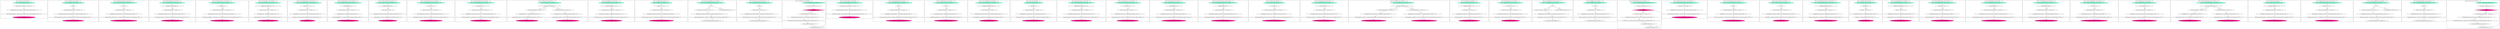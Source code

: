 digraph CFG {
subgraph cluster0 {
label = "public void setClan() throws Throwable  <2...7>";
0.0 [style = filled, label = "public void setClan() throws Throwable  <2...7>", fillcolor = aquamarine, shape = ellipse];
0.1 [style = filled, label = "String disembroil_undercoat = \"Test Input\"; <3>", fillcolor = white, shape = ellipse];
0.2 [style = filled, label = "MessageDigest butoxyl_erraticness = MessageDigest.getInstance(\"MD2\"); <4>", fillcolor = white, shape = ellipse];
0.3 [style = filled, label = "byte[] romanhood_handpost = butoxyl_erraticness.digest(disembroil_undercoat.getBytes(\"UTF-8\")); <5>", fillcolor = white, shape = ellipse];
0.4 [style = filled, label = "IO.writeLine(IO.toHex(romanhood_handpost)); <6>", fillcolor = deeppink, shape = ellipse];
0.0 -> 0.1 [style = solid, label=""];
0.1 -> 0.2 [style = solid, label=""];
0.2 -> 0.3 [style = solid, label=""];
0.3 -> 0.4 [style = solid, label=""];
}
subgraph cluster1 {
label = "public void readFully() throws Throwable  <2...9>";
1.0 [style = filled, label = "public void readFully() throws Throwable  <2...9>", fillcolor = aquamarine, shape = ellipse];
1.1 [style = filled, label = "true <3>", fillcolor = white, shape = diamond];
1.2 [style = filled, label = "String hydrofoil_pulmotracheary = \"Test Input\"; <4>", fillcolor = white, shape = ellipse];
1.3 [style = filled, label = "MessageDigest psychonomic_amygdalotome = MessageDigest.getInstance(\"MD2\"); <5>", fillcolor = white, shape = ellipse];
1.4 [style = filled, label = "byte[] wriestAesthetical = psychonomic_amygdalotome.digest(hydrofoil_pulmotracheary.getBytes(\"UTF-8\")); <6>", fillcolor = white, shape = ellipse];
1.5 [style = filled, label = "IO.writeLine(IO.toHex(wriestAesthetical)); <7>", fillcolor = deeppink, shape = ellipse];
1.0 -> 1.1 [style = solid, label=""];
1.1 -> 1.2 [style = solid, label="true"];
1.2 -> 1.3 [style = solid, label=""];
1.3 -> 1.4 [style = solid, label=""];
1.4 -> 1.5 [style = solid, label=""];
}
subgraph cluster2 {
label = "public void moieterMicrosecond() throws Throwable  <2...9>";
2.0 [style = filled, label = "public void moieterMicrosecond() throws Throwable  <2...9>", fillcolor = aquamarine, shape = ellipse];
2.1 [style = filled, label = "5 == 5 <3>", fillcolor = white, shape = diamond];
2.2 [style = filled, label = "String simaba_vulsinite = \"Test Input\"; <4>", fillcolor = white, shape = ellipse];
2.3 [style = filled, label = "MessageDigest unpurifying_decollator = MessageDigest.getInstance(\"MD2\"); <5>", fillcolor = white, shape = ellipse];
2.4 [style = filled, label = "byte[] prospective_tempestuousness = unpurifying_decollator.digest(simaba_vulsinite.getBytes(\"UTF-8\")); <6>", fillcolor = white, shape = ellipse];
2.5 [style = filled, label = "IO.writeLine(IO.toHex(prospective_tempestuousness)); <7>", fillcolor = deeppink, shape = ellipse];
2.0 -> 2.1 [style = solid, label=""];
2.1 -> 2.2 [style = solid, label="true"];
2.2 -> 2.3 [style = solid, label=""];
2.3 -> 2.4 [style = solid, label=""];
2.4 -> 2.5 [style = solid, label=""];
}
subgraph cluster3 {
label = "public void footprintIndexed() throws Throwable  <2...9>";
3.0 [style = filled, label = "public void footprintIndexed() throws Throwable  <2...9>", fillcolor = aquamarine, shape = ellipse];
3.1 [style = filled, label = "PRIVATE_STATIC_FINAL_TRUE <3>", fillcolor = white, shape = diamond];
3.2 [style = filled, label = "String hospitationBringall = \"Test Input\"; <4>", fillcolor = white, shape = ellipse];
3.3 [style = filled, label = "MessageDigest mealable_choanosome = MessageDigest.getInstance(\"MD2\"); <5>", fillcolor = white, shape = ellipse];
3.4 [style = filled, label = "byte[] whirlwig_truculency = mealable_choanosome.digest(hospitationBringall.getBytes(\"UTF-8\")); <6>", fillcolor = white, shape = ellipse];
3.5 [style = filled, label = "IO.writeLine(IO.toHex(whirlwig_truculency)); <7>", fillcolor = deeppink, shape = ellipse];
3.0 -> 3.1 [style = solid, label=""];
3.1 -> 3.2 [style = solid, label="true"];
3.2 -> 3.3 [style = solid, label=""];
3.3 -> 3.4 [style = solid, label=""];
3.4 -> 3.5 [style = solid, label=""];
}
subgraph cluster4 {
label = "public void rotaliaCeratosaurus() throws Throwable  <2...9>";
4.0 [style = filled, label = "public void rotaliaCeratosaurus() throws Throwable  <2...9>", fillcolor = aquamarine, shape = ellipse];
4.1 [style = filled, label = "privateTrue <3>", fillcolor = white, shape = diamond];
4.2 [style = filled, label = "String misattribution_immurement = \"Test Input\"; <4>", fillcolor = white, shape = ellipse];
4.3 [style = filled, label = "MessageDigest hysterocarpus_testicular = MessageDigest.getInstance(\"MD2\"); <5>", fillcolor = white, shape = ellipse];
4.4 [style = filled, label = "byte[] redispose_publisheress = hysterocarpus_testicular.digest(misattribution_immurement.getBytes(\"UTF-8\")); <6>", fillcolor = white, shape = ellipse];
4.5 [style = filled, label = "IO.writeLine(IO.toHex(redispose_publisheress)); <7>", fillcolor = deeppink, shape = ellipse];
4.0 -> 4.1 [style = solid, label=""];
4.1 -> 4.2 [style = solid, label="true"];
4.2 -> 4.3 [style = solid, label=""];
4.3 -> 4.4 [style = solid, label=""];
4.4 -> 4.5 [style = solid, label=""];
}
subgraph cluster5 {
label = "public void macarangaHuron() throws Throwable  <2...9>";
5.0 [style = filled, label = "public void macarangaHuron() throws Throwable  <2...9>", fillcolor = aquamarine, shape = ellipse];
5.1 [style = filled, label = "PRIVATE_STATIC_FINAL_FIVE == 5 <3>", fillcolor = white, shape = diamond];
5.2 [style = filled, label = "String microweber_vediovis = \"Test Input\"; <4>", fillcolor = white, shape = ellipse];
5.3 [style = filled, label = "MessageDigest able = MessageDigest.getInstance(\"MD2\"); <5>", fillcolor = white, shape = ellipse];
5.4 [style = filled, label = "byte[] doctrinairePantie = able.digest(microweber_vediovis.getBytes(\"UTF-8\")); <6>", fillcolor = white, shape = ellipse];
5.5 [style = filled, label = "IO.writeLine(IO.toHex(doctrinairePantie)); <7>", fillcolor = deeppink, shape = ellipse];
5.0 -> 5.1 [style = solid, label=""];
5.1 -> 5.2 [style = solid, label="true"];
5.2 -> 5.3 [style = solid, label=""];
5.3 -> 5.4 [style = solid, label=""];
5.4 -> 5.5 [style = solid, label=""];
}
subgraph cluster6 {
label = "public void acctcreateEmailPrompt() throws Throwable  <2...9>";
6.0 [style = filled, label = "public void acctcreateEmailPrompt() throws Throwable  <2...9>", fillcolor = aquamarine, shape = ellipse];
6.1 [style = filled, label = "privateFive == 5 <3>", fillcolor = white, shape = diamond];
6.2 [style = filled, label = "String distrainerPeucites = \"Test Input\"; <4>", fillcolor = white, shape = ellipse];
6.3 [style = filled, label = "MessageDigest swainsona_decohesion = MessageDigest.getInstance(\"MD2\"); <5>", fillcolor = white, shape = ellipse];
6.4 [style = filled, label = "byte[] desc = swainsona_decohesion.digest(distrainerPeucites.getBytes(\"UTF-8\")); <6>", fillcolor = white, shape = ellipse];
6.5 [style = filled, label = "IO.writeLine(IO.toHex(desc)); <7>", fillcolor = deeppink, shape = ellipse];
6.0 -> 6.1 [style = solid, label=""];
6.1 -> 6.2 [style = solid, label="true"];
6.2 -> 6.3 [style = solid, label=""];
6.3 -> 6.4 [style = solid, label=""];
6.4 -> 6.5 [style = solid, label=""];
}
subgraph cluster7 {
label = "public void pluckedCysticarpium() throws Throwable  <2...9>";
7.0 [style = filled, label = "public void pluckedCysticarpium() throws Throwable  <2...9>", fillcolor = aquamarine, shape = ellipse];
7.1 [style = filled, label = "privateReturnsTrue() <3>", fillcolor = white, shape = diamond];
7.2 [style = filled, label = "String nonredressing_guerdoner = \"Test Input\"; <4>", fillcolor = white, shape = ellipse];
7.3 [style = filled, label = "MessageDigest item = MessageDigest.getInstance(\"MD2\"); <5>", fillcolor = white, shape = ellipse];
7.4 [style = filled, label = "byte[] capitallyBabblishly = item.digest(nonredressing_guerdoner.getBytes(\"UTF-8\")); <6>", fillcolor = white, shape = ellipse];
7.5 [style = filled, label = "IO.writeLine(IO.toHex(capitallyBabblishly)); <7>", fillcolor = deeppink, shape = ellipse];
7.0 -> 7.1 [style = solid, label=""];
7.1 -> 7.2 [style = solid, label="true"];
7.2 -> 7.3 [style = solid, label=""];
7.3 -> 7.4 [style = solid, label=""];
7.4 -> 7.5 [style = solid, label=""];
}
subgraph cluster8 {
label = "public void setPreviousCmd() throws Throwable  <2...9>";
8.0 [style = filled, label = "public void setPreviousCmd() throws Throwable  <2...9>", fillcolor = aquamarine, shape = ellipse];
8.1 [style = filled, label = "IO.STATIC_FINAL_TRUE <3>", fillcolor = white, shape = diamond];
8.2 [style = filled, label = "String stuff = \"Test Input\"; <4>", fillcolor = white, shape = ellipse];
8.3 [style = filled, label = "MessageDigest perigastric_chondralgia = MessageDigest.getInstance(\"MD2\"); <5>", fillcolor = white, shape = ellipse];
8.4 [style = filled, label = "byte[] dataLength = perigastric_chondralgia.digest(stuff.getBytes(\"UTF-8\")); <6>", fillcolor = white, shape = ellipse];
8.5 [style = filled, label = "IO.writeLine(IO.toHex(dataLength)); <7>", fillcolor = deeppink, shape = ellipse];
8.0 -> 8.1 [style = solid, label=""];
8.1 -> 8.2 [style = solid, label="true"];
8.2 -> 8.3 [style = solid, label=""];
8.3 -> 8.4 [style = solid, label=""];
8.4 -> 8.5 [style = solid, label=""];
}
subgraph cluster9 {
label = "public void inequilateralProtonym() throws Throwable  <2...9>";
9.0 [style = filled, label = "public void inequilateralProtonym() throws Throwable  <2...9>", fillcolor = aquamarine, shape = ellipse];
9.1 [style = filled, label = "IO.staticTrue <3>", fillcolor = white, shape = diamond];
9.2 [style = filled, label = "String uninclosed_zorotypus = \"Test Input\"; <4>", fillcolor = white, shape = ellipse];
9.3 [style = filled, label = "MessageDigest preface_untemporary = MessageDigest.getInstance(\"MD2\"); <5>", fillcolor = white, shape = ellipse];
9.4 [style = filled, label = "byte[] nabateanReactivation = preface_untemporary.digest(uninclosed_zorotypus.getBytes(\"UTF-8\")); <6>", fillcolor = white, shape = ellipse];
9.5 [style = filled, label = "IO.writeLine(IO.toHex(nabateanReactivation)); <7>", fillcolor = deeppink, shape = ellipse];
9.0 -> 9.1 [style = solid, label=""];
9.1 -> 9.2 [style = solid, label="true"];
9.2 -> 9.3 [style = solid, label=""];
9.3 -> 9.4 [style = solid, label=""];
9.4 -> 9.5 [style = solid, label=""];
}
subgraph cluster10 {
label = "public void armariolumEpigeous() throws Throwable  <2...9>";
10.0 [style = filled, label = "public void armariolumEpigeous() throws Throwable  <2...9>", fillcolor = aquamarine, shape = ellipse];
10.1 [style = filled, label = "IO.staticReturnsTrue() <3>", fillcolor = white, shape = diamond];
10.2 [style = filled, label = "String disturnpike_autoerotically = \"Test Input\"; <4>", fillcolor = white, shape = ellipse];
10.3 [style = filled, label = "MessageDigest chromotherapist_concertstuck = MessageDigest.getInstance(\"MD2\"); <5>", fillcolor = white, shape = ellipse];
10.4 [style = filled, label = "byte[] unmail_coinfinite = chromotherapist_concertstuck.digest(disturnpike_autoerotically.getBytes(\"UTF-8\")); <6>", fillcolor = white, shape = ellipse];
10.5 [style = filled, label = "IO.writeLine(IO.toHex(unmail_coinfinite)); <7>", fillcolor = deeppink, shape = ellipse];
10.0 -> 10.1 [style = solid, label=""];
10.1 -> 10.2 [style = solid, label="true"];
10.2 -> 10.3 [style = solid, label=""];
10.3 -> 10.4 [style = solid, label=""];
10.4 -> 10.5 [style = solid, label=""];
}
subgraph cluster11 {
label = "public void cleanLocks() throws Throwable  <2...14>";
11.0 [style = filled, label = "public void cleanLocks() throws Throwable  <2...14>", fillcolor = aquamarine, shape = ellipse];
11.1 [style = filled, label = "IO.staticReturnsTrueOrFalse() <3>", fillcolor = white, shape = diamond];
11.2 [style = filled, label = "String katabolically_bhikku = \"Test Input\"; <4>", fillcolor = white, shape = ellipse];
11.3 [style = filled, label = "MessageDigest status = MessageDigest.getInstance(\"MD2\"); <5>", fillcolor = white, shape = ellipse];
11.4 [style = filled, label = "byte[] buddhology_lirelline = status.digest(katabolically_bhikku.getBytes(\"UTF-8\")); <6>", fillcolor = white, shape = ellipse];
11.5 [style = filled, label = "IO.writeLine(IO.toHex(buddhology_lirelline)); <7>", fillcolor = deeppink, shape = ellipse];
11.6 [style = filled, label = "String katabolically_bhikku = \"Test Input\"; <9>", fillcolor = white, shape = ellipse];
11.7 [style = filled, label = "MessageDigest status = MessageDigest.getInstance(\"SHA-512\"); <10>", fillcolor = white, shape = ellipse];
11.8 [style = filled, label = "byte[] buddhology_lirelline = status.digest(katabolically_bhikku.getBytes(\"UTF-8\")); <11>", fillcolor = white, shape = ellipse];
11.9 [style = filled, label = "IO.writeLine(IO.toHex(buddhology_lirelline)); <12>", fillcolor = deeppink, shape = ellipse];
11.0 -> 11.1 [style = solid, label=""];
11.1 -> 11.2 [style = solid, label="true"];
11.1 -> 11.6 [style = solid, label="false"];
11.2 -> 11.3 [style = solid, label=""];
11.3 -> 11.4 [style = solid, label=""];
11.4 -> 11.5 [style = solid, label=""];
11.6 -> 11.7 [style = solid, label=""];
11.7 -> 11.8 [style = solid, label=""];
11.8 -> 11.9 [style = solid, label=""];
}
subgraph cluster12 {
label = "public void dispatchRequest() throws Throwable  <2...9>";
12.0 [style = filled, label = "public void dispatchRequest() throws Throwable  <2...9>", fillcolor = aquamarine, shape = ellipse];
12.1 [style = filled, label = "IO.STATIC_FINAL_FIVE == 5 <3>", fillcolor = white, shape = diamond];
12.2 [style = filled, label = "String glossopalatine_schoolmaamish = \"Test Input\"; <4>", fillcolor = white, shape = ellipse];
12.3 [style = filled, label = "MessageDigest outboxGhafir = MessageDigest.getInstance(\"MD2\"); <5>", fillcolor = white, shape = ellipse];
12.4 [style = filled, label = "byte[] statPointsChange = outboxGhafir.digest(glossopalatine_schoolmaamish.getBytes(\"UTF-8\")); <6>", fillcolor = white, shape = ellipse];
12.5 [style = filled, label = "IO.writeLine(IO.toHex(statPointsChange)); <7>", fillcolor = deeppink, shape = ellipse];
12.0 -> 12.1 [style = solid, label=""];
12.1 -> 12.2 [style = solid, label="true"];
12.2 -> 12.3 [style = solid, label=""];
12.3 -> 12.4 [style = solid, label=""];
12.4 -> 12.5 [style = solid, label=""];
}
subgraph cluster13 {
label = "public void zzBuffer() throws Throwable  <2...9>";
13.0 [style = filled, label = "public void zzBuffer() throws Throwable  <2...9>", fillcolor = aquamarine, shape = ellipse];
13.1 [style = filled, label = "IO.staticFive == 5 <3>", fillcolor = white, shape = diamond];
13.2 [style = filled, label = "String interlocular_oedemeridae = \"Test Input\"; <4>", fillcolor = white, shape = ellipse];
13.3 [style = filled, label = "MessageDigest disunionistSynaptosauria = MessageDigest.getInstance(\"MD2\"); <5>", fillcolor = white, shape = ellipse];
13.4 [style = filled, label = "byte[] odontornithic_mesocoelic = disunionistSynaptosauria.digest(interlocular_oedemeridae.getBytes(\"UTF-8\")); <6>", fillcolor = white, shape = ellipse];
13.5 [style = filled, label = "IO.writeLine(IO.toHex(odontornithic_mesocoelic)); <7>", fillcolor = deeppink, shape = ellipse];
13.0 -> 13.1 [style = solid, label=""];
13.1 -> 13.2 [style = solid, label="true"];
13.2 -> 13.3 [style = solid, label=""];
13.3 -> 13.4 [style = solid, label=""];
13.4 -> 13.5 [style = solid, label=""];
}
subgraph cluster14 {
label = "public void landownershipFeedbox() throws Throwable  <2...14>";
14.0 [style = filled, label = "public void landownershipFeedbox() throws Throwable  <2...14>", fillcolor = aquamarine, shape = ellipse];
14.1 [style = filled, label = "7 <3>", fillcolor = white, shape = diamond];
14.2 [style = filled, label = "String semivault_rotiferous = \"Test Input\"; <5>", fillcolor = white, shape = ellipse];
14.3 [style = filled, label = "MessageDigest nonappearer_vakkaliga = MessageDigest.getInstance(\"MD2\"); <6>", fillcolor = white, shape = ellipse];
14.4 [style = filled, label = "byte[] intermix_hepatoportal = nonappearer_vakkaliga.digest(semivault_rotiferous.getBytes(\"UTF-8\")); <7>", fillcolor = white, shape = ellipse];
14.5 [style = filled, label = "IO.writeLine(IO.toHex(intermix_hepatoportal)); <8>", fillcolor = white, shape = ellipse];
14.6 [style = filled, label = "IO.writeLine(\"Benign, fixed string\"); <11>", fillcolor = white, shape = ellipse];
14.0 -> 14.1 [style = solid, label=""];
14.1 -> 14.2 [style = solid, label="true"];
14.1 -> 14.6 [style = solid, label="true"];
14.2 -> 14.3 [style = solid, label=""];
14.3 -> 14.4 [style = solid, label=""];
14.4 -> 14.5 [style = solid, label=""];
}
subgraph cluster15 {
label = "public void insigneMyriopoda() throws Throwable  <2...10>";
15.0 [style = filled, label = "public void insigneMyriopoda() throws Throwable  <2...10>", fillcolor = aquamarine, shape = ellipse];
15.1 [style = filled, label = "true <3>", fillcolor = white, shape = diamond];
15.2 [style = filled, label = "String harm_emery = \"Test Input\"; <4>", fillcolor = white, shape = ellipse];
15.3 [style = filled, label = "MessageDigest hemautograph_origination = MessageDigest.getInstance(\"MD2\"); <5>", fillcolor = white, shape = ellipse];
15.4 [style = filled, label = "byte[] slainte_gymnarchus = hemautograph_origination.digest(harm_emery.getBytes(\"UTF-8\")); <6>", fillcolor = white, shape = ellipse];
15.5 [style = filled, label = "IO.writeLine(IO.toHex(slainte_gymnarchus)); <7>", fillcolor = white, shape = ellipse];
15.0 -> 15.1 [style = solid, label=""];
15.1 -> 15.2 [style = solid, label="true"];
15.2 -> 15.3 [style = solid, label=""];
15.3 -> 15.4 [style = solid, label=""];
15.4 -> 15.5 [style = solid, label=""];
}
subgraph cluster16 {
label = "public void pageRooms() throws Throwable  <2...9>";
16.0 [style = filled, label = "public void pageRooms() throws Throwable  <2...9>", fillcolor = aquamarine, shape = ellipse];
16.1 [style = filled, label = "int inadvisablenessRaimannia = 0 <3>", fillcolor = white, shape = ellipse];
16.2 [style = filled, label = "inadvisablenessRaimannia < 1 <3>", fillcolor = deeppink, shape = diamond];
16.3 [style = filled, label = "inadvisablenessRaimannia++ <3>", fillcolor = white, shape = ellipse];
16.4 [style = filled, label = "String slabbedFisherman = \"Test Input\"; <4>", fillcolor = white, shape = ellipse];
16.5 [style = filled, label = "MessageDigest facellite_dipleurogenetic = MessageDigest.getInstance(\"MD2\"); <5>", fillcolor = white, shape = ellipse];
16.6 [style = filled, label = "byte[] stopWord = facellite_dipleurogenetic.digest(slabbedFisherman.getBytes(\"UTF-8\")); <6>", fillcolor = white, shape = ellipse];
16.7 [style = filled, label = "IO.writeLine(IO.toHex(stopWord)); <7>", fillcolor = white, shape = ellipse];
16.0 -> 16.1 [style = solid, label=""];
16.1 -> 16.2 [style = solid, label=""];
16.2 -> 16.4 [style = solid, label="true"];
16.3 -> 16.2 [style = solid, label=""];
16.4 -> 16.5 [style = solid, label=""];
16.5 -> 16.6 [style = solid, label=""];
16.6 -> 16.7 [style = solid, label=""];
16.7 -> 16.3 [style = solid, label=""];
}
subgraph cluster17 {
label = "public void auspiceUnviolable() throws Throwable  <2...7>";
17.0 [style = filled, label = "public void auspiceUnviolable() throws Throwable  <2...7>", fillcolor = aquamarine, shape = ellipse];
17.1 [style = filled, label = "String chipewyan_palatorrhaphy = \"Test Input\"; <3>", fillcolor = white, shape = ellipse];
17.2 [style = filled, label = "MessageDigest globularUnfuddled = MessageDigest.getInstance(\"MD5\"); <4>", fillcolor = white, shape = ellipse];
17.3 [style = filled, label = "byte[] awfully_awakable = globularUnfuddled.digest(chipewyan_palatorrhaphy.getBytes(\"UTF-8\")); <5>", fillcolor = white, shape = ellipse];
17.4 [style = filled, label = "IO.writeLine(IO.toHex(awfully_awakable)); <6>", fillcolor = deeppink, shape = ellipse];
17.0 -> 17.1 [style = solid, label=""];
17.1 -> 17.2 [style = solid, label=""];
17.2 -> 17.3 [style = solid, label=""];
17.3 -> 17.4 [style = solid, label=""];
}
subgraph cluster18 {
label = "public void isCompatibilityChar() throws Throwable  <2...9>";
18.0 [style = filled, label = "public void isCompatibilityChar() throws Throwable  <2...9>", fillcolor = aquamarine, shape = ellipse];
18.1 [style = filled, label = "true <3>", fillcolor = white, shape = diamond];
18.2 [style = filled, label = "String autoturningTheoretical = \"Test Input\"; <4>", fillcolor = white, shape = ellipse];
18.3 [style = filled, label = "MessageDigest unpanting_inoffensive = MessageDigest.getInstance(\"MD5\"); <5>", fillcolor = white, shape = ellipse];
18.4 [style = filled, label = "byte[] pulmotracheary_justiceship = unpanting_inoffensive.digest(autoturningTheoretical.getBytes(\"UTF-8\")); <6>", fillcolor = white, shape = ellipse];
18.5 [style = filled, label = "IO.writeLine(IO.toHex(pulmotracheary_justiceship)); <7>", fillcolor = deeppink, shape = ellipse];
18.0 -> 18.1 [style = solid, label=""];
18.1 -> 18.2 [style = solid, label="true"];
18.2 -> 18.3 [style = solid, label=""];
18.3 -> 18.4 [style = solid, label=""];
18.4 -> 18.5 [style = solid, label=""];
}
subgraph cluster19 {
label = "public void veldmanCarlings() throws Throwable  <2...9>";
19.0 [style = filled, label = "public void veldmanCarlings() throws Throwable  <2...9>", fillcolor = aquamarine, shape = ellipse];
19.1 [style = filled, label = "5 == 5 <3>", fillcolor = white, shape = diamond];
19.2 [style = filled, label = "String tintlessPlagiaristic = \"Test Input\"; <4>", fillcolor = white, shape = ellipse];
19.3 [style = filled, label = "MessageDigest startRoom = MessageDigest.getInstance(\"MD5\"); <5>", fillcolor = white, shape = ellipse];
19.4 [style = filled, label = "byte[] pangaea_exacerbescent = startRoom.digest(tintlessPlagiaristic.getBytes(\"UTF-8\")); <6>", fillcolor = white, shape = ellipse];
19.5 [style = filled, label = "IO.writeLine(IO.toHex(pangaea_exacerbescent)); <7>", fillcolor = deeppink, shape = ellipse];
19.0 -> 19.1 [style = solid, label=""];
19.1 -> 19.2 [style = solid, label="true"];
19.2 -> 19.3 [style = solid, label=""];
19.3 -> 19.4 [style = solid, label=""];
19.4 -> 19.5 [style = solid, label=""];
}
subgraph cluster20 {
label = "public void discursivelyBeblood() throws Throwable  <2...9>";
20.0 [style = filled, label = "public void discursivelyBeblood() throws Throwable  <2...9>", fillcolor = aquamarine, shape = ellipse];
20.1 [style = filled, label = "PRIVATE_STATIC_FINAL_TRUE <3>", fillcolor = white, shape = diamond];
20.2 [style = filled, label = "String thick_cockade = \"Test Input\"; <4>", fillcolor = white, shape = ellipse];
20.3 [style = filled, label = "MessageDigest pinchednessCorporalism = MessageDigest.getInstance(\"MD5\"); <5>", fillcolor = white, shape = ellipse];
20.4 [style = filled, label = "byte[] slubberlyIlot = pinchednessCorporalism.digest(thick_cockade.getBytes(\"UTF-8\")); <6>", fillcolor = white, shape = ellipse];
20.5 [style = filled, label = "IO.writeLine(IO.toHex(slubberlyIlot)); <7>", fillcolor = deeppink, shape = ellipse];
20.0 -> 20.1 [style = solid, label=""];
20.1 -> 20.2 [style = solid, label="true"];
20.2 -> 20.3 [style = solid, label=""];
20.3 -> 20.4 [style = solid, label=""];
20.4 -> 20.5 [style = solid, label=""];
}
subgraph cluster21 {
label = "public void init() throws Throwable  <2...9>";
21.0 [style = filled, label = "public void init() throws Throwable  <2...9>", fillcolor = aquamarine, shape = ellipse];
21.1 [style = filled, label = "privateTrue <3>", fillcolor = white, shape = diamond];
21.2 [style = filled, label = "String irascibleDicatalectic = \"Test Input\"; <4>", fillcolor = white, shape = ellipse];
21.3 [style = filled, label = "MessageDigest noncurantistMoarian = MessageDigest.getInstance(\"MD5\"); <5>", fillcolor = white, shape = ellipse];
21.4 [style = filled, label = "byte[] romantistNivicolous = noncurantistMoarian.digest(irascibleDicatalectic.getBytes(\"UTF-8\")); <6>", fillcolor = white, shape = ellipse];
21.5 [style = filled, label = "IO.writeLine(IO.toHex(romantistNivicolous)); <7>", fillcolor = deeppink, shape = ellipse];
21.0 -> 21.1 [style = solid, label=""];
21.1 -> 21.2 [style = solid, label="true"];
21.2 -> 21.3 [style = solid, label=""];
21.3 -> 21.4 [style = solid, label=""];
21.4 -> 21.5 [style = solid, label=""];
}
subgraph cluster22 {
label = "public void limnoriaSubopaque() throws Throwable  <2...9>";
22.0 [style = filled, label = "public void limnoriaSubopaque() throws Throwable  <2...9>", fillcolor = aquamarine, shape = ellipse];
22.1 [style = filled, label = "PRIVATE_STATIC_FINAL_FIVE == 5 <3>", fillcolor = white, shape = diamond];
22.2 [style = filled, label = "String epeirogenesisDroseraceous = \"Test Input\"; <4>", fillcolor = white, shape = ellipse];
22.3 [style = filled, label = "MessageDigest malapropoism_titulary = MessageDigest.getInstance(\"MD5\"); <5>", fillcolor = white, shape = ellipse];
22.4 [style = filled, label = "byte[] junta_dianisidine = malapropoism_titulary.digest(epeirogenesisDroseraceous.getBytes(\"UTF-8\")); <6>", fillcolor = white, shape = ellipse];
22.5 [style = filled, label = "IO.writeLine(IO.toHex(junta_dianisidine)); <7>", fillcolor = deeppink, shape = ellipse];
22.0 -> 22.1 [style = solid, label=""];
22.1 -> 22.2 [style = solid, label="true"];
22.2 -> 22.3 [style = solid, label=""];
22.3 -> 22.4 [style = solid, label=""];
22.4 -> 22.5 [style = solid, label=""];
}
subgraph cluster23 {
label = "public void removeFromGame() throws Throwable  <2...9>";
23.0 [style = filled, label = "public void removeFromGame() throws Throwable  <2...9>", fillcolor = aquamarine, shape = ellipse];
23.1 [style = filled, label = "privateFive == 5 <3>", fillcolor = white, shape = diamond];
23.2 [style = filled, label = "String frowst_phenacaine = \"Test Input\"; <4>", fillcolor = white, shape = ellipse];
23.3 [style = filled, label = "MessageDigest haloid_resorcine = MessageDigest.getInstance(\"MD5\"); <5>", fillcolor = white, shape = ellipse];
23.4 [style = filled, label = "byte[] episiotomy_quatral = haloid_resorcine.digest(frowst_phenacaine.getBytes(\"UTF-8\")); <6>", fillcolor = white, shape = ellipse];
23.5 [style = filled, label = "IO.writeLine(IO.toHex(episiotomy_quatral)); <7>", fillcolor = deeppink, shape = ellipse];
23.0 -> 23.1 [style = solid, label=""];
23.1 -> 23.2 [style = solid, label="true"];
23.2 -> 23.3 [style = solid, label=""];
23.3 -> 23.4 [style = solid, label=""];
23.4 -> 23.5 [style = solid, label=""];
}
subgraph cluster24 {
label = "public void upbuyDiazoic() throws Throwable  <2...9>";
24.0 [style = filled, label = "public void upbuyDiazoic() throws Throwable  <2...9>", fillcolor = aquamarine, shape = ellipse];
24.1 [style = filled, label = "privateReturnsTrue() <3>", fillcolor = white, shape = diamond];
24.2 [style = filled, label = "String outporchFeatherbone = \"Test Input\"; <4>", fillcolor = white, shape = ellipse];
24.3 [style = filled, label = "MessageDigest hanafi_sculpturally = MessageDigest.getInstance(\"MD5\"); <5>", fillcolor = white, shape = ellipse];
24.4 [style = filled, label = "byte[] enhancement_versesmith = hanafi_sculpturally.digest(outporchFeatherbone.getBytes(\"UTF-8\")); <6>", fillcolor = white, shape = ellipse];
24.5 [style = filled, label = "IO.writeLine(IO.toHex(enhancement_versesmith)); <7>", fillcolor = deeppink, shape = ellipse];
24.0 -> 24.1 [style = solid, label=""];
24.1 -> 24.2 [style = solid, label="true"];
24.2 -> 24.3 [style = solid, label=""];
24.3 -> 24.4 [style = solid, label=""];
24.4 -> 24.5 [style = solid, label=""];
}
subgraph cluster25 {
label = "public void nesquehoniteOverchurch() throws Throwable  <2...9>";
25.0 [style = filled, label = "public void nesquehoniteOverchurch() throws Throwable  <2...9>", fillcolor = aquamarine, shape = ellipse];
25.1 [style = filled, label = "IO.STATIC_FINAL_TRUE <3>", fillcolor = white, shape = diamond];
25.2 [style = filled, label = "String awanting_semipanic = \"Test Input\"; <4>", fillcolor = white, shape = ellipse];
25.3 [style = filled, label = "MessageDigest spiriferidae_metapleuron = MessageDigest.getInstance(\"MD5\"); <5>", fillcolor = white, shape = ellipse];
25.4 [style = filled, label = "byte[] septuagesima_biologese = spiriferidae_metapleuron.digest(awanting_semipanic.getBytes(\"UTF-8\")); <6>", fillcolor = white, shape = ellipse];
25.5 [style = filled, label = "IO.writeLine(IO.toHex(septuagesima_biologese)); <7>", fillcolor = deeppink, shape = ellipse];
25.0 -> 25.1 [style = solid, label=""];
25.1 -> 25.2 [style = solid, label="true"];
25.2 -> 25.3 [style = solid, label=""];
25.3 -> 25.4 [style = solid, label=""];
25.4 -> 25.5 [style = solid, label=""];
}
subgraph cluster26 {
label = "public void sameAs() throws Throwable  <2...9>";
26.0 [style = filled, label = "public void sameAs() throws Throwable  <2...9>", fillcolor = aquamarine, shape = ellipse];
26.1 [style = filled, label = "IO.staticTrue <3>", fillcolor = white, shape = diamond];
26.2 [style = filled, label = "String neuropterology_unversedness = \"Test Input\"; <4>", fillcolor = white, shape = ellipse];
26.3 [style = filled, label = "MessageDigest honzo_phycomyces = MessageDigest.getInstance(\"MD5\"); <5>", fillcolor = white, shape = ellipse];
26.4 [style = filled, label = "byte[] unspectacledParenteral = honzo_phycomyces.digest(neuropterology_unversedness.getBytes(\"UTF-8\")); <6>", fillcolor = white, shape = ellipse];
26.5 [style = filled, label = "IO.writeLine(IO.toHex(unspectacledParenteral)); <7>", fillcolor = deeppink, shape = ellipse];
26.0 -> 26.1 [style = solid, label=""];
26.1 -> 26.2 [style = solid, label="true"];
26.2 -> 26.3 [style = solid, label=""];
26.3 -> 26.4 [style = solid, label=""];
26.4 -> 26.5 [style = solid, label=""];
}
subgraph cluster27 {
label = "public void brevigerAsterion() throws Throwable  <2...9>";
27.0 [style = filled, label = "public void brevigerAsterion() throws Throwable  <2...9>", fillcolor = aquamarine, shape = ellipse];
27.1 [style = filled, label = "IO.staticReturnsTrue() <3>", fillcolor = white, shape = diamond];
27.2 [style = filled, label = "String coinheritance_resolve = \"Test Input\"; <4>", fillcolor = white, shape = ellipse];
27.3 [style = filled, label = "MessageDigest cephalotomy_galeoid = MessageDigest.getInstance(\"MD5\"); <5>", fillcolor = white, shape = ellipse];
27.4 [style = filled, label = "byte[] asymmetrically_couma = cephalotomy_galeoid.digest(coinheritance_resolve.getBytes(\"UTF-8\")); <6>", fillcolor = white, shape = ellipse];
27.5 [style = filled, label = "IO.writeLine(IO.toHex(asymmetrically_couma)); <7>", fillcolor = deeppink, shape = ellipse];
27.0 -> 27.1 [style = solid, label=""];
27.1 -> 27.2 [style = solid, label="true"];
27.2 -> 27.3 [style = solid, label=""];
27.3 -> 27.4 [style = solid, label=""];
27.4 -> 27.5 [style = solid, label=""];
}
subgraph cluster28 {
label = "public void clavalAblaut() throws Throwable  <2...14>";
28.0 [style = filled, label = "public void clavalAblaut() throws Throwable  <2...14>", fillcolor = aquamarine, shape = ellipse];
28.1 [style = filled, label = "IO.staticReturnsTrueOrFalse() <3>", fillcolor = white, shape = diamond];
28.2 [style = filled, label = "String sevenbark_porphyrite = \"Test Input\"; <4>", fillcolor = white, shape = ellipse];
28.3 [style = filled, label = "MessageDigest unobese_kitchenmaid = MessageDigest.getInstance(\"MD5\"); <5>", fillcolor = white, shape = ellipse];
28.4 [style = filled, label = "byte[] umbrellawort_uncapacious = unobese_kitchenmaid.digest(sevenbark_porphyrite.getBytes(\"UTF-8\")); <6>", fillcolor = white, shape = ellipse];
28.5 [style = filled, label = "IO.writeLine(IO.toHex(umbrellawort_uncapacious)); <7>", fillcolor = deeppink, shape = ellipse];
28.6 [style = filled, label = "String sevenbark_porphyrite = \"Test Input\"; <9>", fillcolor = white, shape = ellipse];
28.7 [style = filled, label = "MessageDigest unobese_kitchenmaid = MessageDigest.getInstance(\"SHA-512\"); <10>", fillcolor = white, shape = ellipse];
28.8 [style = filled, label = "byte[] umbrellawort_uncapacious = unobese_kitchenmaid.digest(sevenbark_porphyrite.getBytes(\"UTF-8\")); <11>", fillcolor = white, shape = ellipse];
28.9 [style = filled, label = "IO.writeLine(IO.toHex(umbrellawort_uncapacious)); <12>", fillcolor = deeppink, shape = ellipse];
28.0 -> 28.1 [style = solid, label=""];
28.1 -> 28.2 [style = solid, label="true"];
28.1 -> 28.6 [style = solid, label="false"];
28.2 -> 28.3 [style = solid, label=""];
28.3 -> 28.4 [style = solid, label=""];
28.4 -> 28.5 [style = solid, label=""];
28.6 -> 28.7 [style = solid, label=""];
28.7 -> 28.8 [style = solid, label=""];
28.8 -> 28.9 [style = solid, label=""];
}
subgraph cluster29 {
label = "public void isSymlink() throws Throwable  <2...9>";
29.0 [style = filled, label = "public void isSymlink() throws Throwable  <2...9>", fillcolor = aquamarine, shape = ellipse];
29.1 [style = filled, label = "IO.STATIC_FINAL_FIVE == 5 <3>", fillcolor = white, shape = diamond];
29.2 [style = filled, label = "String zzCMapL = \"Test Input\"; <4>", fillcolor = white, shape = ellipse];
29.3 [style = filled, label = "MessageDigest peacemaking_iwa = MessageDigest.getInstance(\"MD5\"); <5>", fillcolor = white, shape = ellipse];
29.4 [style = filled, label = "byte[] gerenuk_allergen = peacemaking_iwa.digest(zzCMapL.getBytes(\"UTF-8\")); <6>", fillcolor = white, shape = ellipse];
29.5 [style = filled, label = "IO.writeLine(IO.toHex(gerenuk_allergen)); <7>", fillcolor = deeppink, shape = ellipse];
29.0 -> 29.1 [style = solid, label=""];
29.1 -> 29.2 [style = solid, label="true"];
29.2 -> 29.3 [style = solid, label=""];
29.3 -> 29.4 [style = solid, label=""];
29.4 -> 29.5 [style = solid, label=""];
}
subgraph cluster30 {
label = "public void getTrainingCost() throws Throwable  <2...9>";
30.0 [style = filled, label = "public void getTrainingCost() throws Throwable  <2...9>", fillcolor = aquamarine, shape = ellipse];
30.1 [style = filled, label = "IO.staticFive == 5 <3>", fillcolor = white, shape = diamond];
30.2 [style = filled, label = "String convictive_dictatorially = \"Test Input\"; <4>", fillcolor = white, shape = ellipse];
30.3 [style = filled, label = "MessageDigest utchyDicaryophase = MessageDigest.getInstance(\"MD5\"); <5>", fillcolor = white, shape = ellipse];
30.4 [style = filled, label = "byte[] envySpacy = utchyDicaryophase.digest(convictive_dictatorially.getBytes(\"UTF-8\")); <6>", fillcolor = white, shape = ellipse];
30.5 [style = filled, label = "IO.writeLine(IO.toHex(envySpacy)); <7>", fillcolor = deeppink, shape = ellipse];
30.0 -> 30.1 [style = solid, label=""];
30.1 -> 30.2 [style = solid, label="true"];
30.2 -> 30.3 [style = solid, label=""];
30.3 -> 30.4 [style = solid, label=""];
30.4 -> 30.5 [style = solid, label=""];
}
subgraph cluster31 {
label = "public void cristobaliteZmudz() throws Throwable  <2...14>";
31.0 [style = filled, label = "public void cristobaliteZmudz() throws Throwable  <2...14>", fillcolor = aquamarine, shape = ellipse];
31.1 [style = filled, label = "7 <3>", fillcolor = white, shape = diamond];
31.2 [style = filled, label = "String requiz_stragular = \"Test Input\"; <5>", fillcolor = white, shape = ellipse];
31.3 [style = filled, label = "MessageDigest parturience_skibslast = MessageDigest.getInstance(\"MD5\"); <6>", fillcolor = white, shape = ellipse];
31.4 [style = filled, label = "byte[] pageBreak = parturience_skibslast.digest(requiz_stragular.getBytes(\"UTF-8\")); <7>", fillcolor = white, shape = ellipse];
31.5 [style = filled, label = "IO.writeLine(IO.toHex(pageBreak)); <8>", fillcolor = white, shape = ellipse];
31.6 [style = filled, label = "IO.writeLine(\"Benign, fixed string\"); <11>", fillcolor = white, shape = ellipse];
31.0 -> 31.1 [style = solid, label=""];
31.1 -> 31.2 [style = solid, label="true"];
31.1 -> 31.6 [style = solid, label="true"];
31.2 -> 31.3 [style = solid, label=""];
31.3 -> 31.4 [style = solid, label=""];
31.4 -> 31.5 [style = solid, label=""];
}
subgraph cluster32 {
label = "public void fetchEffect() throws Throwable  <2...10>";
32.0 [style = filled, label = "public void fetchEffect() throws Throwable  <2...10>", fillcolor = aquamarine, shape = ellipse];
32.1 [style = filled, label = "true <3>", fillcolor = white, shape = diamond];
32.2 [style = filled, label = "String misthrift_ramex = \"Test Input\"; <4>", fillcolor = white, shape = ellipse];
32.3 [style = filled, label = "MessageDigest sphaerotheca_mamers = MessageDigest.getInstance(\"MD5\"); <5>", fillcolor = white, shape = ellipse];
32.4 [style = filled, label = "byte[] scrive_psychidae = sphaerotheca_mamers.digest(misthrift_ramex.getBytes(\"UTF-8\")); <6>", fillcolor = white, shape = ellipse];
32.5 [style = filled, label = "IO.writeLine(IO.toHex(scrive_psychidae)); <7>", fillcolor = white, shape = ellipse];
32.0 -> 32.1 [style = solid, label=""];
32.1 -> 32.2 [style = solid, label="true"];
32.2 -> 32.3 [style = solid, label=""];
32.3 -> 32.4 [style = solid, label=""];
32.4 -> 32.5 [style = solid, label=""];
}
subgraph cluster33 {
label = "public void handleTaintRequest() throws Throwable  <2...9>";
33.0 [style = filled, label = "public void handleTaintRequest() throws Throwable  <2...9>", fillcolor = aquamarine, shape = ellipse];
33.1 [style = filled, label = "int monogamousness_sapient = 0 <3>", fillcolor = white, shape = ellipse];
33.2 [style = filled, label = "monogamousness_sapient < 1 <3>", fillcolor = deeppink, shape = diamond];
33.3 [style = filled, label = "monogamousness_sapient++ <3>", fillcolor = white, shape = ellipse];
33.4 [style = filled, label = "String tibial_unsatedness = \"Test Input\"; <4>", fillcolor = white, shape = ellipse];
33.5 [style = filled, label = "MessageDigest unclericalness_antimusical = MessageDigest.getInstance(\"MD5\"); <5>", fillcolor = white, shape = ellipse];
33.6 [style = filled, label = "byte[] bsCount = unclericalness_antimusical.digest(tibial_unsatedness.getBytes(\"UTF-8\")); <6>", fillcolor = white, shape = ellipse];
33.7 [style = filled, label = "IO.writeLine(IO.toHex(bsCount)); <7>", fillcolor = white, shape = ellipse];
33.0 -> 33.1 [style = solid, label=""];
33.1 -> 33.2 [style = solid, label=""];
33.2 -> 33.4 [style = solid, label="true"];
33.3 -> 33.2 [style = solid, label=""];
33.4 -> 33.5 [style = solid, label=""];
33.5 -> 33.6 [style = solid, label=""];
33.6 -> 33.7 [style = solid, label=""];
33.7 -> 33.3 [style = solid, label=""];
}
subgraph cluster34 {
label = "public void offenselessNontautomeric() throws Throwable  <2...7>";
34.0 [style = filled, label = "public void offenselessNontautomeric() throws Throwable  <2...7>", fillcolor = aquamarine, shape = ellipse];
34.1 [style = filled, label = "String channels = \"Test Input\"; <3>", fillcolor = white, shape = ellipse];
34.2 [style = filled, label = "MessageDigest intervertebra_protome = MessageDigest.getInstance(\"SHA1\"); <4>", fillcolor = white, shape = ellipse];
34.3 [style = filled, label = "byte[] malpropriety_ceratofibrous = intervertebra_protome.digest(channels.getBytes(\"UTF-8\")); <5>", fillcolor = white, shape = ellipse];
34.4 [style = filled, label = "IO.writeLine(IO.toHex(malpropriety_ceratofibrous)); <6>", fillcolor = deeppink, shape = ellipse];
34.0 -> 34.1 [style = solid, label=""];
34.1 -> 34.2 [style = solid, label=""];
34.2 -> 34.3 [style = solid, label=""];
34.3 -> 34.4 [style = solid, label=""];
}
subgraph cluster35 {
label = "public void outworkCotransfuse() throws Throwable  <2...9>";
35.0 [style = filled, label = "public void outworkCotransfuse() throws Throwable  <2...9>", fillcolor = aquamarine, shape = ellipse];
35.1 [style = filled, label = "true <3>", fillcolor = white, shape = diamond];
35.2 [style = filled, label = "String photographeress_zoomagnetism = \"Test Input\"; <4>", fillcolor = white, shape = ellipse];
35.3 [style = filled, label = "MessageDigest unguentum_emprise = MessageDigest.getInstance(\"SHA1\"); <5>", fillcolor = white, shape = ellipse];
35.4 [style = filled, label = "byte[] celiocyesis_annelides = unguentum_emprise.digest(photographeress_zoomagnetism.getBytes(\"UTF-8\")); <6>", fillcolor = white, shape = ellipse];
35.5 [style = filled, label = "IO.writeLine(IO.toHex(celiocyesis_annelides)); <7>", fillcolor = deeppink, shape = ellipse];
35.0 -> 35.1 [style = solid, label=""];
35.1 -> 35.2 [style = solid, label="true"];
35.2 -> 35.3 [style = solid, label=""];
35.3 -> 35.4 [style = solid, label=""];
35.4 -> 35.5 [style = solid, label=""];
}
subgraph cluster36 {
label = "public void setPreviousCmd() throws Throwable  <2...9>";
36.0 [style = filled, label = "public void setPreviousCmd() throws Throwable  <2...9>", fillcolor = aquamarine, shape = ellipse];
36.1 [style = filled, label = "5 == 5 <3>", fillcolor = white, shape = diamond];
36.2 [style = filled, label = "String cocksurenessCedrol = \"Test Input\"; <4>", fillcolor = white, shape = ellipse];
36.3 [style = filled, label = "MessageDigest osteographer_dwarfishness = MessageDigest.getInstance(\"SHA1\"); <5>", fillcolor = white, shape = ellipse];
36.4 [style = filled, label = "byte[] buffer = osteographer_dwarfishness.digest(cocksurenessCedrol.getBytes(\"UTF-8\")); <6>", fillcolor = white, shape = ellipse];
36.5 [style = filled, label = "IO.writeLine(IO.toHex(buffer)); <7>", fillcolor = deeppink, shape = ellipse];
36.0 -> 36.1 [style = solid, label=""];
36.1 -> 36.2 [style = solid, label="true"];
36.2 -> 36.3 [style = solid, label=""];
36.3 -> 36.4 [style = solid, label=""];
36.4 -> 36.5 [style = solid, label=""];
}
subgraph cluster37 {
label = "public void paganishlyRecarburization() throws Throwable  <2...9>";
37.0 [style = filled, label = "public void paganishlyRecarburization() throws Throwable  <2...9>", fillcolor = aquamarine, shape = ellipse];
37.1 [style = filled, label = "PRIVATE_STATIC_FINAL_TRUE <3>", fillcolor = white, shape = diamond];
37.2 [style = filled, label = "String appointeLipobranchia = \"Test Input\"; <4>", fillcolor = white, shape = ellipse];
37.3 [style = filled, label = "MessageDigest byblis_spongiae = MessageDigest.getInstance(\"SHA1\"); <5>", fillcolor = white, shape = ellipse];
37.4 [style = filled, label = "byte[] policial_perplexedness = byblis_spongiae.digest(appointeLipobranchia.getBytes(\"UTF-8\")); <6>", fillcolor = white, shape = ellipse];
37.5 [style = filled, label = "IO.writeLine(IO.toHex(policial_perplexedness)); <7>", fillcolor = deeppink, shape = ellipse];
37.0 -> 37.1 [style = solid, label=""];
37.1 -> 37.2 [style = solid, label="true"];
37.2 -> 37.3 [style = solid, label=""];
37.3 -> 37.4 [style = solid, label=""];
37.4 -> 37.5 [style = solid, label=""];
}
subgraph cluster38 {
label = "public void readUByte() throws Throwable  <2...9>";
38.0 [style = filled, label = "public void readUByte() throws Throwable  <2...9>", fillcolor = aquamarine, shape = ellipse];
38.1 [style = filled, label = "privateTrue <3>", fillcolor = white, shape = diamond];
38.2 [style = filled, label = "String buf = \"Test Input\"; <4>", fillcolor = white, shape = ellipse];
38.3 [style = filled, label = "MessageDigest wasFlagSet = MessageDigest.getInstance(\"SHA1\"); <5>", fillcolor = white, shape = ellipse];
38.4 [style = filled, label = "byte[] limit = wasFlagSet.digest(buf.getBytes(\"UTF-8\")); <6>", fillcolor = white, shape = ellipse];
38.5 [style = filled, label = "IO.writeLine(IO.toHex(limit)); <7>", fillcolor = deeppink, shape = ellipse];
38.0 -> 38.1 [style = solid, label=""];
38.1 -> 38.2 [style = solid, label="true"];
38.2 -> 38.3 [style = solid, label=""];
38.3 -> 38.4 [style = solid, label=""];
38.4 -> 38.5 [style = solid, label=""];
}
subgraph cluster39 {
label = "public void azerbaijaniEnlarge() throws Throwable  <2...9>";
39.0 [style = filled, label = "public void azerbaijaniEnlarge() throws Throwable  <2...9>", fillcolor = aquamarine, shape = ellipse];
39.1 [style = filled, label = "PRIVATE_STATIC_FINAL_FIVE == 5 <3>", fillcolor = white, shape = diamond];
39.2 [style = filled, label = "String VI = \"Test Input\"; <4>", fillcolor = white, shape = ellipse];
39.3 [style = filled, label = "MessageDigest neelghan_dayless = MessageDigest.getInstance(\"SHA1\"); <5>", fillcolor = white, shape = ellipse];
39.4 [style = filled, label = "byte[] decastellate_scaut = neelghan_dayless.digest(VI.getBytes(\"UTF-8\")); <6>", fillcolor = white, shape = ellipse];
39.5 [style = filled, label = "IO.writeLine(IO.toHex(decastellate_scaut)); <7>", fillcolor = deeppink, shape = ellipse];
39.0 -> 39.1 [style = solid, label=""];
39.1 -> 39.2 [style = solid, label="true"];
39.2 -> 39.3 [style = solid, label=""];
39.3 -> 39.4 [style = solid, label=""];
39.4 -> 39.5 [style = solid, label=""];
}
subgraph cluster40 {
label = "public void standardHTMLlookups() throws Throwable  <2...9>";
40.0 [style = filled, label = "public void standardHTMLlookups() throws Throwable  <2...9>", fillcolor = aquamarine, shape = ellipse];
40.1 [style = filled, label = "privateFive == 5 <3>", fillcolor = white, shape = diamond];
40.2 [style = filled, label = "String metamorphopsia_eshin = \"Test Input\"; <4>", fillcolor = white, shape = ellipse];
40.3 [style = filled, label = "MessageDigest gulchHarmonize = MessageDigest.getInstance(\"SHA1\"); <5>", fillcolor = white, shape = ellipse];
40.4 [style = filled, label = "byte[] acomousHandistroke = gulchHarmonize.digest(metamorphopsia_eshin.getBytes(\"UTF-8\")); <6>", fillcolor = white, shape = ellipse];
40.5 [style = filled, label = "IO.writeLine(IO.toHex(acomousHandistroke)); <7>", fillcolor = deeppink, shape = ellipse];
40.0 -> 40.1 [style = solid, label=""];
40.1 -> 40.2 [style = solid, label="true"];
40.2 -> 40.3 [style = solid, label=""];
40.3 -> 40.4 [style = solid, label=""];
40.4 -> 40.5 [style = solid, label=""];
}
subgraph cluster41 {
label = "public void getMSSPPacket() throws Throwable  <2...9>";
41.0 [style = filled, label = "public void getMSSPPacket() throws Throwable  <2...9>", fillcolor = aquamarine, shape = ellipse];
41.1 [style = filled, label = "privateReturnsTrue() <3>", fillcolor = white, shape = diamond];
41.2 [style = filled, label = "String superthyroidism_unpaintedness = \"Test Input\"; <4>", fillcolor = white, shape = ellipse];
41.3 [style = filled, label = "MessageDigest maladroitly_interestuarine = MessageDigest.getInstance(\"SHA1\"); <5>", fillcolor = white, shape = ellipse];
41.4 [style = filled, label = "byte[] histometabasis_patrilinear = maladroitly_interestuarine.digest(superthyroidism_unpaintedness.getBytes(\"UTF-8\")); <6>", fillcolor = white, shape = ellipse];
41.5 [style = filled, label = "IO.writeLine(IO.toHex(histometabasis_patrilinear)); <7>", fillcolor = deeppink, shape = ellipse];
41.0 -> 41.1 [style = solid, label=""];
41.1 -> 41.2 [style = solid, label="true"];
41.2 -> 41.3 [style = solid, label=""];
41.3 -> 41.4 [style = solid, label=""];
41.4 -> 41.5 [style = solid, label=""];
}
subgraph cluster42 {
label = "public void shopwifeAnamite() throws Throwable  <2...9>";
42.0 [style = filled, label = "public void shopwifeAnamite() throws Throwable  <2...9>", fillcolor = aquamarine, shape = ellipse];
42.1 [style = filled, label = "IO.STATIC_FINAL_TRUE <3>", fillcolor = white, shape = diamond];
42.2 [style = filled, label = "String docetically_rectilineally = \"Test Input\"; <4>", fillcolor = white, shape = ellipse];
42.3 [style = filled, label = "MessageDigest triglid_mainpernor = MessageDigest.getInstance(\"SHA1\"); <5>", fillcolor = white, shape = ellipse];
42.4 [style = filled, label = "byte[] rimmer_transmogrify = triglid_mainpernor.digest(docetically_rectilineally.getBytes(\"UTF-8\")); <6>", fillcolor = white, shape = ellipse];
42.5 [style = filled, label = "IO.writeLine(IO.toHex(rimmer_transmogrify)); <7>", fillcolor = deeppink, shape = ellipse];
42.0 -> 42.1 [style = solid, label=""];
42.1 -> 42.2 [style = solid, label="true"];
42.2 -> 42.3 [style = solid, label=""];
42.3 -> 42.4 [style = solid, label=""];
42.4 -> 42.5 [style = solid, label=""];
}
subgraph cluster43 {
label = "public void landownershipFeedbox() throws Throwable  <2...9>";
43.0 [style = filled, label = "public void landownershipFeedbox() throws Throwable  <2...9>", fillcolor = aquamarine, shape = ellipse];
43.1 [style = filled, label = "IO.staticTrue <3>", fillcolor = white, shape = diamond];
43.2 [style = filled, label = "String lazaretIllimitability = \"Test Input\"; <4>", fillcolor = white, shape = ellipse];
43.3 [style = filled, label = "MessageDigest paulownia_thro = MessageDigest.getInstance(\"SHA1\"); <5>", fillcolor = white, shape = ellipse];
43.4 [style = filled, label = "byte[] algebraization_tungsteniferous = paulownia_thro.digest(lazaretIllimitability.getBytes(\"UTF-8\")); <6>", fillcolor = white, shape = ellipse];
43.5 [style = filled, label = "IO.writeLine(IO.toHex(algebraization_tungsteniferous)); <7>", fillcolor = deeppink, shape = ellipse];
43.0 -> 43.1 [style = solid, label=""];
43.1 -> 43.2 [style = solid, label="true"];
43.2 -> 43.3 [style = solid, label=""];
43.3 -> 43.4 [style = solid, label=""];
43.4 -> 43.5 [style = solid, label=""];
}
subgraph cluster44 {
label = "public void figentInaurate() throws Throwable  <2...9>";
44.0 [style = filled, label = "public void figentInaurate() throws Throwable  <2...9>", fillcolor = aquamarine, shape = ellipse];
44.1 [style = filled, label = "IO.staticReturnsTrue() <3>", fillcolor = white, shape = diamond];
44.2 [style = filled, label = "String turmaCystocolostomy = \"Test Input\"; <4>", fillcolor = white, shape = ellipse];
44.3 [style = filled, label = "MessageDigest stinkstone_preirrigational = MessageDigest.getInstance(\"SHA1\"); <5>", fillcolor = white, shape = ellipse];
44.4 [style = filled, label = "byte[] prereconcile_dromedarian = stinkstone_preirrigational.digest(turmaCystocolostomy.getBytes(\"UTF-8\")); <6>", fillcolor = white, shape = ellipse];
44.5 [style = filled, label = "IO.writeLine(IO.toHex(prereconcile_dromedarian)); <7>", fillcolor = deeppink, shape = ellipse];
44.0 -> 44.1 [style = solid, label=""];
44.1 -> 44.2 [style = solid, label="true"];
44.2 -> 44.3 [style = solid, label=""];
44.3 -> 44.4 [style = solid, label=""];
44.4 -> 44.5 [style = solid, label=""];
}
subgraph cluster45 {
label = "public void memorializeKentallenite() throws Throwable  <2...14>";
45.0 [style = filled, label = "public void memorializeKentallenite() throws Throwable  <2...14>", fillcolor = aquamarine, shape = ellipse];
45.1 [style = filled, label = "IO.staticReturnsTrueOrFalse() <3>", fillcolor = white, shape = diamond];
45.2 [style = filled, label = "String ailette_liverberry = \"Test Input\"; <4>", fillcolor = white, shape = ellipse];
45.3 [style = filled, label = "MessageDigest mxp = MessageDigest.getInstance(\"SHA1\"); <5>", fillcolor = white, shape = ellipse];
45.4 [style = filled, label = "byte[] achlorhydria_precant = mxp.digest(ailette_liverberry.getBytes(\"UTF-8\")); <6>", fillcolor = white, shape = ellipse];
45.5 [style = filled, label = "IO.writeLine(IO.toHex(achlorhydria_precant)); <7>", fillcolor = deeppink, shape = ellipse];
45.6 [style = filled, label = "String ailette_liverberry = \"Test Input\"; <9>", fillcolor = white, shape = ellipse];
45.7 [style = filled, label = "MessageDigest mxp = MessageDigest.getInstance(\"SHA-512\"); <10>", fillcolor = white, shape = ellipse];
45.8 [style = filled, label = "byte[] achlorhydria_precant = mxp.digest(ailette_liverberry.getBytes(\"UTF-8\")); <11>", fillcolor = white, shape = ellipse];
45.9 [style = filled, label = "IO.writeLine(IO.toHex(achlorhydria_precant)); <12>", fillcolor = deeppink, shape = ellipse];
45.0 -> 45.1 [style = solid, label=""];
45.1 -> 45.2 [style = solid, label="true"];
45.1 -> 45.6 [style = solid, label="false"];
45.2 -> 45.3 [style = solid, label=""];
45.3 -> 45.4 [style = solid, label=""];
45.4 -> 45.5 [style = solid, label=""];
45.6 -> 45.7 [style = solid, label=""];
45.7 -> 45.8 [style = solid, label=""];
45.8 -> 45.9 [style = solid, label=""];
}
subgraph cluster46 {
label = "public void getShort() throws Throwable  <2...9>";
46.0 [style = filled, label = "public void getShort() throws Throwable  <2...9>", fillcolor = aquamarine, shape = ellipse];
46.1 [style = filled, label = "IO.STATIC_FINAL_FIVE == 5 <3>", fillcolor = white, shape = diamond];
46.2 [style = filled, label = "String emplectite_pleurotomine = \"Test Input\"; <4>", fillcolor = white, shape = ellipse];
46.3 [style = filled, label = "MessageDigest undisposed_jobmistress = MessageDigest.getInstance(\"SHA1\"); <5>", fillcolor = white, shape = ellipse];
46.4 [style = filled, label = "byte[] electrolytical_dermatocele = undisposed_jobmistress.digest(emplectite_pleurotomine.getBytes(\"UTF-8\")); <6>", fillcolor = white, shape = ellipse];
46.5 [style = filled, label = "IO.writeLine(IO.toHex(electrolytical_dermatocele)); <7>", fillcolor = deeppink, shape = ellipse];
46.0 -> 46.1 [style = solid, label=""];
46.1 -> 46.2 [style = solid, label="true"];
46.2 -> 46.3 [style = solid, label=""];
46.3 -> 46.4 [style = solid, label=""];
46.4 -> 46.5 [style = solid, label=""];
}
subgraph cluster47 {
label = "public void offenselessNontautomeric() throws Throwable  <2...9>";
47.0 [style = filled, label = "public void offenselessNontautomeric() throws Throwable  <2...9>", fillcolor = aquamarine, shape = ellipse];
47.1 [style = filled, label = "IO.staticFive == 5 <3>", fillcolor = white, shape = diamond];
47.2 [style = filled, label = "String practitional_prominency = \"Test Input\"; <4>", fillcolor = white, shape = ellipse];
47.3 [style = filled, label = "MessageDigest unmodifiedness_helicometry = MessageDigest.getInstance(\"SHA1\"); <5>", fillcolor = white, shape = ellipse];
47.4 [style = filled, label = "byte[] pericystitis_telesterion = unmodifiedness_helicometry.digest(practitional_prominency.getBytes(\"UTF-8\")); <6>", fillcolor = white, shape = ellipse];
47.5 [style = filled, label = "IO.writeLine(IO.toHex(pericystitis_telesterion)); <7>", fillcolor = deeppink, shape = ellipse];
47.0 -> 47.1 [style = solid, label=""];
47.1 -> 47.2 [style = solid, label="true"];
47.2 -> 47.3 [style = solid, label=""];
47.3 -> 47.4 [style = solid, label=""];
47.4 -> 47.5 [style = solid, label=""];
}
subgraph cluster48 {
label = "public void discursivelyBeblood() throws Throwable  <2...14>";
48.0 [style = filled, label = "public void discursivelyBeblood() throws Throwable  <2...14>", fillcolor = aquamarine, shape = ellipse];
48.1 [style = filled, label = "7 <3>", fillcolor = white, shape = diamond];
48.2 [style = filled, label = "String whauk_corallinaceae = \"Test Input\"; <5>", fillcolor = white, shape = ellipse];
48.3 [style = filled, label = "MessageDigest ungradated_unarguing = MessageDigest.getInstance(\"SHA1\"); <6>", fillcolor = white, shape = ellipse];
48.4 [style = filled, label = "byte[] aquiver_superexplicit = ungradated_unarguing.digest(whauk_corallinaceae.getBytes(\"UTF-8\")); <7>", fillcolor = white, shape = ellipse];
48.5 [style = filled, label = "IO.writeLine(IO.toHex(aquiver_superexplicit)); <8>", fillcolor = white, shape = ellipse];
48.6 [style = filled, label = "IO.writeLine(\"Benign, fixed string\"); <11>", fillcolor = white, shape = ellipse];
48.0 -> 48.1 [style = solid, label=""];
48.1 -> 48.2 [style = solid, label="true"];
48.1 -> 48.6 [style = solid, label="true"];
48.2 -> 48.3 [style = solid, label=""];
48.3 -> 48.4 [style = solid, label=""];
48.4 -> 48.5 [style = solid, label=""];
}
subgraph cluster49 {
label = "public void getDefaultDeathRoom() throws Throwable  <2...10>";
49.0 [style = filled, label = "public void getDefaultDeathRoom() throws Throwable  <2...10>", fillcolor = aquamarine, shape = ellipse];
49.1 [style = filled, label = "true <3>", fillcolor = white, shape = diamond];
49.2 [style = filled, label = "String acture_unfrustrably = \"Test Input\"; <4>", fillcolor = white, shape = ellipse];
49.3 [style = filled, label = "MessageDigest reflexive_shriner = MessageDigest.getInstance(\"SHA1\"); <5>", fillcolor = white, shape = ellipse];
49.4 [style = filled, label = "byte[] petrohyoid_recurring = reflexive_shriner.digest(acture_unfrustrably.getBytes(\"UTF-8\")); <6>", fillcolor = white, shape = ellipse];
49.5 [style = filled, label = "IO.writeLine(IO.toHex(petrohyoid_recurring)); <7>", fillcolor = white, shape = ellipse];
49.0 -> 49.1 [style = solid, label=""];
49.1 -> 49.2 [style = solid, label="true"];
49.2 -> 49.3 [style = solid, label=""];
49.3 -> 49.4 [style = solid, label=""];
49.4 -> 49.5 [style = solid, label=""];
}
subgraph cluster50 {
label = "public void rawPrint() throws Throwable  <2...9>";
50.0 [style = filled, label = "public void rawPrint() throws Throwable  <2...9>", fillcolor = aquamarine, shape = ellipse];
50.1 [style = filled, label = "int hygrometrical_disclamation = 0 <3>", fillcolor = white, shape = ellipse];
50.2 [style = filled, label = "hygrometrical_disclamation < 1 <3>", fillcolor = deeppink, shape = diamond];
50.3 [style = filled, label = "hygrometrical_disclamation++ <3>", fillcolor = white, shape = ellipse];
50.4 [style = filled, label = "String allioniaceae_inaudibleness = \"Test Input\"; <4>", fillcolor = white, shape = ellipse];
50.5 [style = filled, label = "MessageDigest carbonate_macrocosmology = MessageDigest.getInstance(\"SHA1\"); <5>", fillcolor = white, shape = ellipse];
50.6 [style = filled, label = "byte[] legally_underweight = carbonate_macrocosmology.digest(allioniaceae_inaudibleness.getBytes(\"UTF-8\")); <6>", fillcolor = white, shape = ellipse];
50.7 [style = filled, label = "IO.writeLine(IO.toHex(legally_underweight)); <7>", fillcolor = white, shape = ellipse];
50.0 -> 50.1 [style = solid, label=""];
50.1 -> 50.2 [style = solid, label=""];
50.2 -> 50.4 [style = solid, label="true"];
50.3 -> 50.2 [style = solid, label=""];
50.4 -> 50.5 [style = solid, label=""];
50.5 -> 50.6 [style = solid, label=""];
50.6 -> 50.7 [style = solid, label=""];
50.7 -> 50.3 [style = solid, label=""];
}
}